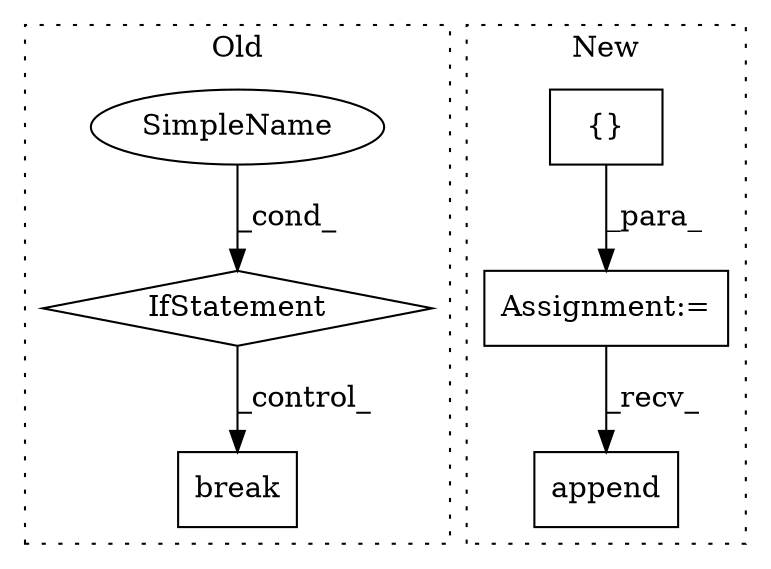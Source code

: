 digraph G {
subgraph cluster0 {
1 [label="break" a="10" s="3963" l="6" shape="box"];
3 [label="IfStatement" a="25" s="3891,3904" l="4,2" shape="diamond"];
4 [label="SimpleName" a="42" s="" l="" shape="ellipse"];
label = "Old";
style="dotted";
}
subgraph cluster1 {
2 [label="{}" a="4" s="1898" l="2" shape="box"];
5 [label="Assignment:=" a="7" s="1873" l="1" shape="box"];
6 [label="append" a="32" s="3653,3664" l="7,1" shape="box"];
label = "New";
style="dotted";
}
2 -> 5 [label="_para_"];
3 -> 1 [label="_control_"];
4 -> 3 [label="_cond_"];
5 -> 6 [label="_recv_"];
}